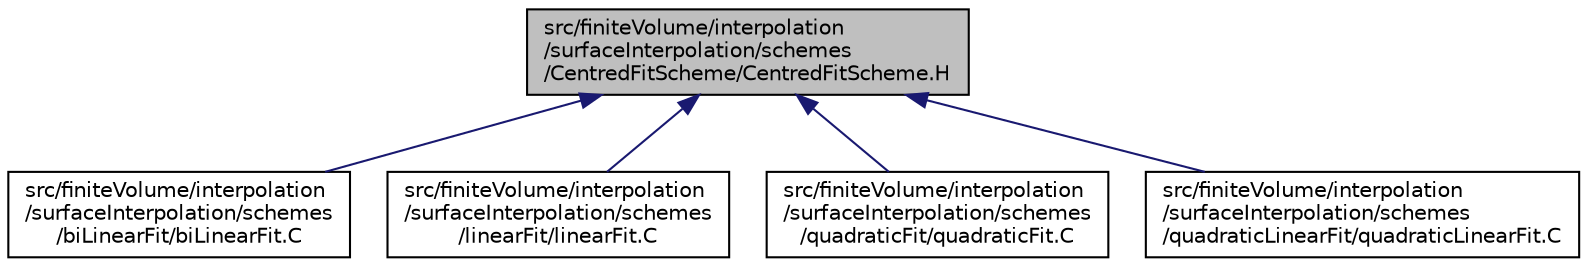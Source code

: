 digraph "src/finiteVolume/interpolation/surfaceInterpolation/schemes/CentredFitScheme/CentredFitScheme.H"
{
  bgcolor="transparent";
  edge [fontname="Helvetica",fontsize="10",labelfontname="Helvetica",labelfontsize="10"];
  node [fontname="Helvetica",fontsize="10",shape=record];
  Node1 [label="src/finiteVolume/interpolation\l/surfaceInterpolation/schemes\l/CentredFitScheme/CentredFitScheme.H",height=0.2,width=0.4,color="black", fillcolor="grey75", style="filled", fontcolor="black"];
  Node1 -> Node2 [dir="back",color="midnightblue",fontsize="10",style="solid",fontname="Helvetica"];
  Node2 [label="src/finiteVolume/interpolation\l/surfaceInterpolation/schemes\l/biLinearFit/biLinearFit.C",height=0.2,width=0.4,color="black",URL="$a06182.html"];
  Node1 -> Node3 [dir="back",color="midnightblue",fontsize="10",style="solid",fontname="Helvetica"];
  Node3 [label="src/finiteVolume/interpolation\l/surfaceInterpolation/schemes\l/linearFit/linearFit.C",height=0.2,width=0.4,color="black",URL="$a06217.html"];
  Node1 -> Node4 [dir="back",color="midnightblue",fontsize="10",style="solid",fontname="Helvetica"];
  Node4 [label="src/finiteVolume/interpolation\l/surfaceInterpolation/schemes\l/quadraticFit/quadraticFit.C",height=0.2,width=0.4,color="black",URL="$a06239.html"];
  Node1 -> Node5 [dir="back",color="midnightblue",fontsize="10",style="solid",fontname="Helvetica"];
  Node5 [label="src/finiteVolume/interpolation\l/surfaceInterpolation/schemes\l/quadraticLinearFit/quadraticLinearFit.C",height=0.2,width=0.4,color="black",URL="$a06241.html"];
}
